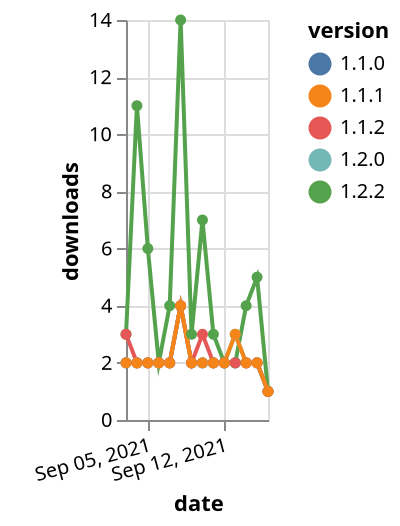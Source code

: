 {"$schema": "https://vega.github.io/schema/vega-lite/v5.json", "description": "A simple bar chart with embedded data.", "data": {"values": [{"date": "2021-09-03", "total": 2637, "delta": 2, "version": "1.1.0"}, {"date": "2021-09-04", "total": 2639, "delta": 2, "version": "1.1.0"}, {"date": "2021-09-05", "total": 2641, "delta": 2, "version": "1.1.0"}, {"date": "2021-09-06", "total": 2643, "delta": 2, "version": "1.1.0"}, {"date": "2021-09-07", "total": 2645, "delta": 2, "version": "1.1.0"}, {"date": "2021-09-08", "total": 2649, "delta": 4, "version": "1.1.0"}, {"date": "2021-09-09", "total": 2651, "delta": 2, "version": "1.1.0"}, {"date": "2021-09-10", "total": 2653, "delta": 2, "version": "1.1.0"}, {"date": "2021-09-11", "total": 2655, "delta": 2, "version": "1.1.0"}, {"date": "2021-09-12", "total": 2657, "delta": 2, "version": "1.1.0"}, {"date": "2021-09-13", "total": 2659, "delta": 2, "version": "1.1.0"}, {"date": "2021-09-14", "total": 2661, "delta": 2, "version": "1.1.0"}, {"date": "2021-09-15", "total": 2663, "delta": 2, "version": "1.1.0"}, {"date": "2021-09-16", "total": 2664, "delta": 1, "version": "1.1.0"}, {"date": "2021-09-03", "total": 5221, "delta": 3, "version": "1.2.2"}, {"date": "2021-09-04", "total": 5232, "delta": 11, "version": "1.2.2"}, {"date": "2021-09-05", "total": 5238, "delta": 6, "version": "1.2.2"}, {"date": "2021-09-06", "total": 5240, "delta": 2, "version": "1.2.2"}, {"date": "2021-09-07", "total": 5244, "delta": 4, "version": "1.2.2"}, {"date": "2021-09-08", "total": 5258, "delta": 14, "version": "1.2.2"}, {"date": "2021-09-09", "total": 5261, "delta": 3, "version": "1.2.2"}, {"date": "2021-09-10", "total": 5268, "delta": 7, "version": "1.2.2"}, {"date": "2021-09-11", "total": 5271, "delta": 3, "version": "1.2.2"}, {"date": "2021-09-12", "total": 5273, "delta": 2, "version": "1.2.2"}, {"date": "2021-09-13", "total": 5275, "delta": 2, "version": "1.2.2"}, {"date": "2021-09-14", "total": 5279, "delta": 4, "version": "1.2.2"}, {"date": "2021-09-15", "total": 5284, "delta": 5, "version": "1.2.2"}, {"date": "2021-09-16", "total": 5285, "delta": 1, "version": "1.2.2"}, {"date": "2021-09-03", "total": 2166, "delta": 2, "version": "1.2.0"}, {"date": "2021-09-04", "total": 2168, "delta": 2, "version": "1.2.0"}, {"date": "2021-09-05", "total": 2170, "delta": 2, "version": "1.2.0"}, {"date": "2021-09-06", "total": 2172, "delta": 2, "version": "1.2.0"}, {"date": "2021-09-07", "total": 2174, "delta": 2, "version": "1.2.0"}, {"date": "2021-09-08", "total": 2178, "delta": 4, "version": "1.2.0"}, {"date": "2021-09-09", "total": 2180, "delta": 2, "version": "1.2.0"}, {"date": "2021-09-10", "total": 2182, "delta": 2, "version": "1.2.0"}, {"date": "2021-09-11", "total": 2184, "delta": 2, "version": "1.2.0"}, {"date": "2021-09-12", "total": 2186, "delta": 2, "version": "1.2.0"}, {"date": "2021-09-13", "total": 2189, "delta": 3, "version": "1.2.0"}, {"date": "2021-09-14", "total": 2191, "delta": 2, "version": "1.2.0"}, {"date": "2021-09-15", "total": 2193, "delta": 2, "version": "1.2.0"}, {"date": "2021-09-16", "total": 2194, "delta": 1, "version": "1.2.0"}, {"date": "2021-09-03", "total": 2607, "delta": 3, "version": "1.1.2"}, {"date": "2021-09-04", "total": 2609, "delta": 2, "version": "1.1.2"}, {"date": "2021-09-05", "total": 2611, "delta": 2, "version": "1.1.2"}, {"date": "2021-09-06", "total": 2613, "delta": 2, "version": "1.1.2"}, {"date": "2021-09-07", "total": 2615, "delta": 2, "version": "1.1.2"}, {"date": "2021-09-08", "total": 2619, "delta": 4, "version": "1.1.2"}, {"date": "2021-09-09", "total": 2621, "delta": 2, "version": "1.1.2"}, {"date": "2021-09-10", "total": 2624, "delta": 3, "version": "1.1.2"}, {"date": "2021-09-11", "total": 2626, "delta": 2, "version": "1.1.2"}, {"date": "2021-09-12", "total": 2628, "delta": 2, "version": "1.1.2"}, {"date": "2021-09-13", "total": 2630, "delta": 2, "version": "1.1.2"}, {"date": "2021-09-14", "total": 2632, "delta": 2, "version": "1.1.2"}, {"date": "2021-09-15", "total": 2634, "delta": 2, "version": "1.1.2"}, {"date": "2021-09-16", "total": 2635, "delta": 1, "version": "1.1.2"}, {"date": "2021-09-03", "total": 2785, "delta": 2, "version": "1.1.1"}, {"date": "2021-09-04", "total": 2787, "delta": 2, "version": "1.1.1"}, {"date": "2021-09-05", "total": 2789, "delta": 2, "version": "1.1.1"}, {"date": "2021-09-06", "total": 2791, "delta": 2, "version": "1.1.1"}, {"date": "2021-09-07", "total": 2793, "delta": 2, "version": "1.1.1"}, {"date": "2021-09-08", "total": 2797, "delta": 4, "version": "1.1.1"}, {"date": "2021-09-09", "total": 2799, "delta": 2, "version": "1.1.1"}, {"date": "2021-09-10", "total": 2801, "delta": 2, "version": "1.1.1"}, {"date": "2021-09-11", "total": 2803, "delta": 2, "version": "1.1.1"}, {"date": "2021-09-12", "total": 2805, "delta": 2, "version": "1.1.1"}, {"date": "2021-09-13", "total": 2808, "delta": 3, "version": "1.1.1"}, {"date": "2021-09-14", "total": 2810, "delta": 2, "version": "1.1.1"}, {"date": "2021-09-15", "total": 2812, "delta": 2, "version": "1.1.1"}, {"date": "2021-09-16", "total": 2813, "delta": 1, "version": "1.1.1"}]}, "width": "container", "mark": {"type": "line", "point": {"filled": true}}, "encoding": {"x": {"field": "date", "type": "temporal", "timeUnit": "yearmonthdate", "title": "date", "axis": {"labelAngle": -15}}, "y": {"field": "delta", "type": "quantitative", "title": "downloads"}, "color": {"field": "version", "type": "nominal"}, "tooltip": {"field": "delta"}}}